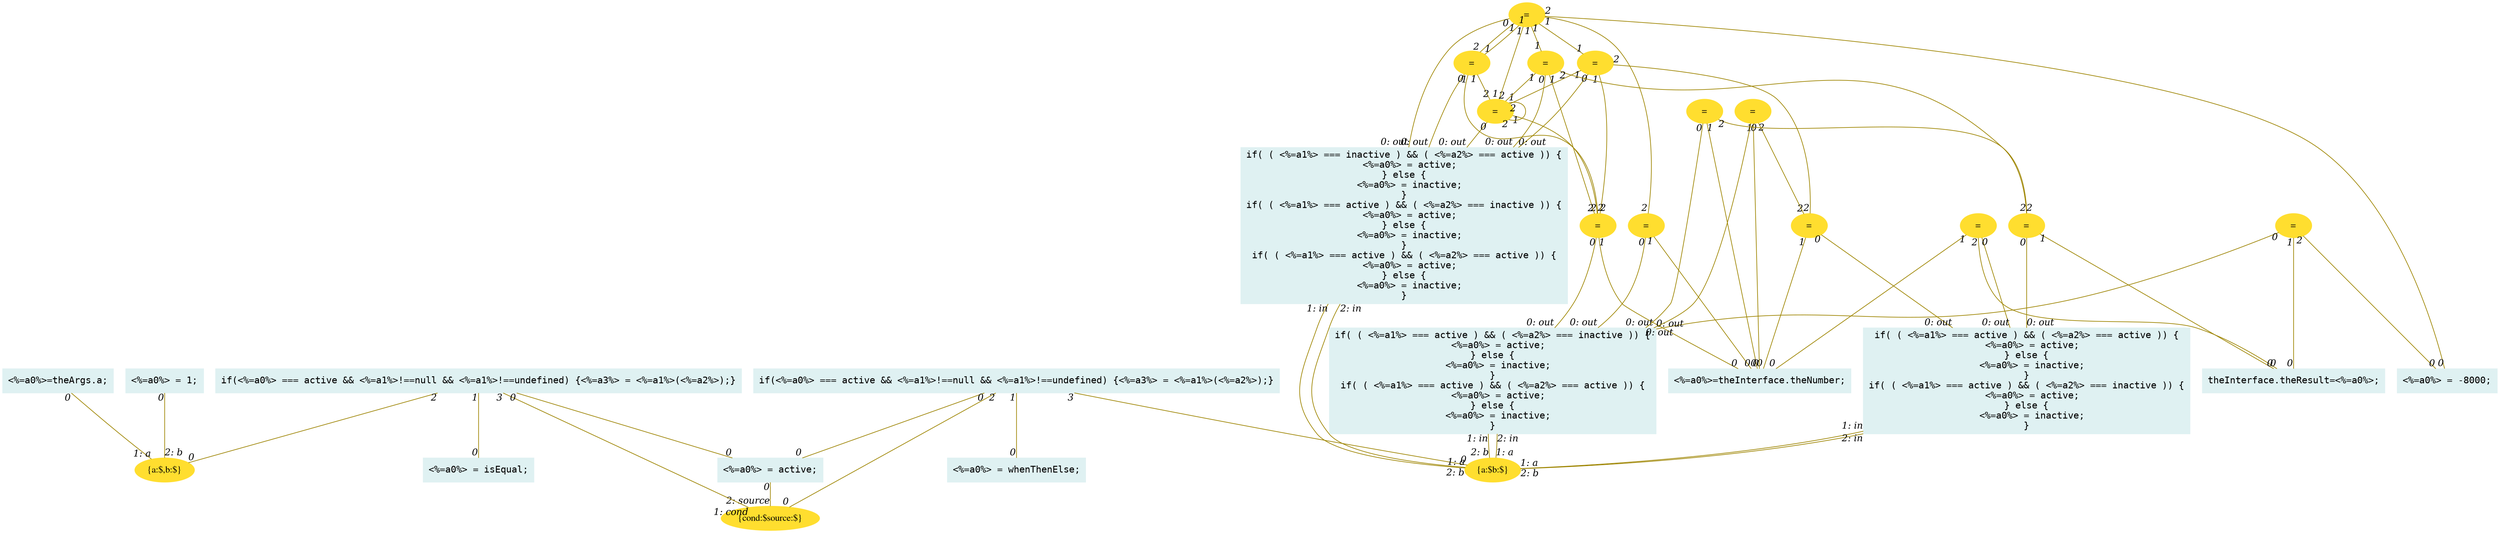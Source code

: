digraph g{node_6522 [shape="ellipse", style="filled", color="#ffde2f", fontname="Times", label="{a:$,b:$}" ]
node_6578 [shape="ellipse", style="filled", color="#ffde2f", fontname="Times", label="{cond:$source:$}" ]
node_6579 [shape="ellipse", style="filled", color="#ffde2f", fontname="Times", label="{a:$b:$}" ]
node_6628 [shape="box", style="filled", color="#dff1f2", fontname="Courier", label="<%=a0%>=theArgs.a;
" ]
node_6630 [shape="box", style="filled", color="#dff1f2", fontname="Courier", label="<%=a0%>=theInterface.theNumber;
" ]
node_6632 [shape="box", style="filled", color="#dff1f2", fontname="Courier", label="theInterface.theResult=<%=a0%>;
" ]
node_6672 [shape="box", style="filled", color="#dff1f2", fontname="Courier", label="<%=a0%> = active;
" ]
node_6680 [shape="box", style="filled", color="#dff1f2", fontname="Courier", label="<%=a0%> = isEqual;
" ]
node_6682 [shape="box", style="filled", color="#dff1f2", fontname="Courier", label="<%=a0%> = whenThenElse;
" ]
node_6684 [shape="box", style="filled", color="#dff1f2", fontname="Courier", label="<%=a0%> = 1;
" ]
node_6686 [shape="box", style="filled", color="#dff1f2", fontname="Courier", label="<%=a0%> = -8000;
" ]
node_6688 [shape="box", style="filled", color="#dff1f2", fontname="Courier", label="if(<%=a0%> === active && <%=a1%>!==null && <%=a1%>!==undefined) {<%=a3%> = <%=a1%>(<%=a2%>);}
" ]
node_6693 [shape="box", style="filled", color="#dff1f2", fontname="Courier", label="if(<%=a0%> === active && <%=a1%>!==null && <%=a1%>!==undefined) {<%=a3%> = <%=a1%>(<%=a2%>);}
" ]
node_6698 [shape="box", style="filled", color="#dff1f2", fontname="Courier", label="if( ( <%=a1%> === active ) && ( <%=a2%> === active )) {
  <%=a0%> = active;
} else {
  <%=a0%> = inactive;
}
if( ( <%=a1%> === active ) && ( <%=a2%> === inactive )) {
  <%=a0%> = active;
} else {
  <%=a0%> = inactive;
}" ]
node_6701 [shape="box", style="filled", color="#dff1f2", fontname="Courier", label="if( ( <%=a1%> === active ) && ( <%=a2%> === inactive )) {
  <%=a0%> = active;
} else {
  <%=a0%> = inactive;
}
if( ( <%=a1%> === active ) && ( <%=a2%> === active )) {
  <%=a0%> = active;
} else {
  <%=a0%> = inactive;
}" ]
node_6704 [shape="ellipse", style="filled", color="#ffde2f", fontname="Times", label="=" ]
node_6708 [shape="ellipse", style="filled", color="#ffde2f", fontname="Times", label="=" ]
node_6712 [shape="ellipse", style="filled", color="#ffde2f", fontname="Times", label="=" ]
node_6716 [shape="ellipse", style="filled", color="#ffde2f", fontname="Times", label="=" ]
node_6720 [shape="ellipse", style="filled", color="#ffde2f", fontname="Times", label="=" ]
node_6724 [shape="ellipse", style="filled", color="#ffde2f", fontname="Times", label="=" ]
node_6728 [shape="ellipse", style="filled", color="#ffde2f", fontname="Times", label="=" ]
node_6732 [shape="ellipse", style="filled", color="#ffde2f", fontname="Times", label="=" ]
node_6736 [shape="box", style="filled", color="#dff1f2", fontname="Courier", label="if( ( <%=a1%> === inactive ) && ( <%=a2%> === active )) {
  <%=a0%> = active;
} else {
  <%=a0%> = inactive;
}
if( ( <%=a1%> === active ) && ( <%=a2%> === inactive )) {
  <%=a0%> = active;
} else {
  <%=a0%> = inactive;
}
if( ( <%=a1%> === active ) && ( <%=a2%> === active )) {
  <%=a0%> = active;
} else {
  <%=a0%> = inactive;
}" ]
node_6739 [shape="ellipse", style="filled", color="#ffde2f", fontname="Times", label="=" ]
node_6743 [shape="ellipse", style="filled", color="#ffde2f", fontname="Times", label="=" ]
node_6747 [shape="ellipse", style="filled", color="#ffde2f", fontname="Times", label="=" ]
node_6751 [shape="ellipse", style="filled", color="#ffde2f", fontname="Times", label="=" ]
node_6755 [shape="ellipse", style="filled", color="#ffde2f", fontname="Times", label="=" ]
node_6628 -> node_6522 [dir=none, arrowHead=none, fontname="Times-Italic", arrowsize=1, color="#9d8400", label="",  headlabel="1: a", taillabel="0" ]
node_6672 -> node_6578 [dir=none, arrowHead=none, fontname="Times-Italic", arrowsize=1, color="#9d8400", label="",  headlabel="2: source", taillabel="0" ]
node_6684 -> node_6522 [dir=none, arrowHead=none, fontname="Times-Italic", arrowsize=1, color="#9d8400", label="",  headlabel="2: b", taillabel="0" ]
node_6688 -> node_6672 [dir=none, arrowHead=none, fontname="Times-Italic", arrowsize=1, color="#9d8400", label="",  headlabel="0", taillabel="0" ]
node_6688 -> node_6680 [dir=none, arrowHead=none, fontname="Times-Italic", arrowsize=1, color="#9d8400", label="",  headlabel="0", taillabel="1" ]
node_6688 -> node_6522 [dir=none, arrowHead=none, fontname="Times-Italic", arrowsize=1, color="#9d8400", label="",  headlabel="0", taillabel="2" ]
node_6688 -> node_6578 [dir=none, arrowHead=none, fontname="Times-Italic", arrowsize=1, color="#9d8400", label="",  headlabel="1: cond", taillabel="3" ]
node_6693 -> node_6672 [dir=none, arrowHead=none, fontname="Times-Italic", arrowsize=1, color="#9d8400", label="",  headlabel="0", taillabel="0" ]
node_6693 -> node_6682 [dir=none, arrowHead=none, fontname="Times-Italic", arrowsize=1, color="#9d8400", label="",  headlabel="0", taillabel="1" ]
node_6693 -> node_6578 [dir=none, arrowHead=none, fontname="Times-Italic", arrowsize=1, color="#9d8400", label="",  headlabel="0", taillabel="2" ]
node_6693 -> node_6579 [dir=none, arrowHead=none, fontname="Times-Italic", arrowsize=1, color="#9d8400", label="",  headlabel="0", taillabel="3" ]
node_6698 -> node_6579 [dir=none, arrowHead=none, fontname="Times-Italic", arrowsize=1, color="#9d8400", label="",  headlabel="1: a", taillabel="1: in" ]
node_6698 -> node_6579 [dir=none, arrowHead=none, fontname="Times-Italic", arrowsize=1, color="#9d8400", label="",  headlabel="2: b", taillabel="2: in" ]
node_6701 -> node_6579 [dir=none, arrowHead=none, fontname="Times-Italic", arrowsize=1, color="#9d8400", label="",  headlabel="2: b", taillabel="1: in" ]
node_6701 -> node_6579 [dir=none, arrowHead=none, fontname="Times-Italic", arrowsize=1, color="#9d8400", label="",  headlabel="1: a", taillabel="2: in" ]
node_6704 -> node_6698 [dir=none, arrowHead=none, fontname="Times-Italic", arrowsize=1, color="#9d8400", label="",  headlabel="0: out", taillabel="0" ]
node_6708 -> node_6698 [dir=none, arrowHead=none, fontname="Times-Italic", arrowsize=1, color="#9d8400", label="",  headlabel="0: out", taillabel="0" ]
node_6712 -> node_6698 [dir=none, arrowHead=none, fontname="Times-Italic", arrowsize=1, color="#9d8400", label="",  headlabel="0: out", taillabel="0" ]
node_6716 -> node_6701 [dir=none, arrowHead=none, fontname="Times-Italic", arrowsize=1, color="#9d8400", label="",  headlabel="0: out", taillabel="0" ]
node_6720 -> node_6701 [dir=none, arrowHead=none, fontname="Times-Italic", arrowsize=1, color="#9d8400", label="",  headlabel="0: out", taillabel="0" ]
node_6724 -> node_6686 [dir=none, arrowHead=none, fontname="Times-Italic", arrowsize=1, color="#9d8400", label="",  headlabel="0", taillabel="2" ]
node_6724 -> node_6701 [dir=none, arrowHead=none, fontname="Times-Italic", arrowsize=1, color="#9d8400", label="",  headlabel="0: out", taillabel="0" ]
node_6728 -> node_6708 [dir=none, arrowHead=none, fontname="Times-Italic", arrowsize=1, color="#9d8400", label="",  headlabel="2", taillabel="2" ]
node_6728 -> node_6701 [dir=none, arrowHead=none, fontname="Times-Italic", arrowsize=1, color="#9d8400", label="",  headlabel="0: out", taillabel="0" ]
node_6732 -> node_6712 [dir=none, arrowHead=none, fontname="Times-Italic", arrowsize=1, color="#9d8400", label="",  headlabel="2", taillabel="2" ]
node_6732 -> node_6701 [dir=none, arrowHead=none, fontname="Times-Italic", arrowsize=1, color="#9d8400", label="",  headlabel="0: out", taillabel="0" ]
node_6736 -> node_6579 [dir=none, arrowHead=none, fontname="Times-Italic", arrowsize=1, color="#9d8400", label="",  headlabel="2: b", taillabel="1: in" ]
node_6736 -> node_6579 [dir=none, arrowHead=none, fontname="Times-Italic", arrowsize=1, color="#9d8400", label="",  headlabel="1: a", taillabel="2: in" ]
node_6739 -> node_6736 [dir=none, arrowHead=none, fontname="Times-Italic", arrowsize=1, color="#9d8400", label="",  headlabel="0: out", taillabel="0" ]
node_6743 -> node_6736 [dir=none, arrowHead=none, fontname="Times-Italic", arrowsize=1, color="#9d8400", label="",  headlabel="0: out", taillabel="0" ]
node_6747 -> node_6686 [dir=none, arrowHead=none, fontname="Times-Italic", arrowsize=1, color="#9d8400", label="",  headlabel="0", taillabel="2" ]
node_6747 -> node_6736 [dir=none, arrowHead=none, fontname="Times-Italic", arrowsize=1, color="#9d8400", label="",  headlabel="0: out", taillabel="0" ]
node_6751 -> node_6708 [dir=none, arrowHead=none, fontname="Times-Italic", arrowsize=1, color="#9d8400", label="",  headlabel="2", taillabel="2" ]
node_6751 -> node_6736 [dir=none, arrowHead=none, fontname="Times-Italic", arrowsize=1, color="#9d8400", label="",  headlabel="0: out", taillabel="0" ]
node_6755 -> node_6712 [dir=none, arrowHead=none, fontname="Times-Italic", arrowsize=1, color="#9d8400", label="",  headlabel="2", taillabel="2" ]
node_6755 -> node_6736 [dir=none, arrowHead=none, fontname="Times-Italic", arrowsize=1, color="#9d8400", label="",  headlabel="0: out", taillabel="0" ]
node_6704 -> node_6630 [dir=none, arrowHead=none, fontname="Times-Italic", arrowsize=1, color="#9d8400", label="",  headlabel="0", taillabel="1" ]
node_6708 -> node_6630 [dir=none, arrowHead=none, fontname="Times-Italic", arrowsize=1, color="#9d8400", label="",  headlabel="0", taillabel="1" ]
node_6716 -> node_6630 [dir=none, arrowHead=none, fontname="Times-Italic", arrowsize=1, color="#9d8400", label="",  headlabel="0", taillabel="1" ]
node_6720 -> node_6630 [dir=none, arrowHead=none, fontname="Times-Italic", arrowsize=1, color="#9d8400", label="",  headlabel="0", taillabel="1" ]
node_6728 -> node_6630 [dir=none, arrowHead=none, fontname="Times-Italic", arrowsize=1, color="#9d8400", label="",  headlabel="0", taillabel="1" ]
node_6732 -> node_6630 [dir=none, arrowHead=none, fontname="Times-Italic", arrowsize=1, color="#9d8400", label="",  headlabel="0", taillabel="1" ]
node_6712 -> node_6632 [dir=none, arrowHead=none, fontname="Times-Italic", arrowsize=1, color="#9d8400", label="",  headlabel="0", taillabel="1" ]
node_6724 -> node_6632 [dir=none, arrowHead=none, fontname="Times-Italic", arrowsize=1, color="#9d8400", label="",  headlabel="0", taillabel="1" ]
node_6704 -> node_6632 [dir=none, arrowHead=none, fontname="Times-Italic", arrowsize=1, color="#9d8400", label="",  headlabel="0", taillabel="2" ]
node_6739 -> node_6716 [dir=none, arrowHead=none, fontname="Times-Italic", arrowsize=1, color="#9d8400", label="",  headlabel="2", taillabel="1" ]
node_6739 -> node_6739 [dir=none, arrowHead=none, fontname="Times-Italic", arrowsize=1, color="#9d8400", label="",  headlabel="2", taillabel="1" ]
node_6743 -> node_6716 [dir=none, arrowHead=none, fontname="Times-Italic", arrowsize=1, color="#9d8400", label="",  headlabel="2", taillabel="1" ]
node_6743 -> node_6739 [dir=none, arrowHead=none, fontname="Times-Italic", arrowsize=1, color="#9d8400", label="",  headlabel="2", taillabel="1" ]
node_6751 -> node_6716 [dir=none, arrowHead=none, fontname="Times-Italic", arrowsize=1, color="#9d8400", label="",  headlabel="2", taillabel="1" ]
node_6751 -> node_6739 [dir=none, arrowHead=none, fontname="Times-Italic", arrowsize=1, color="#9d8400", label="",  headlabel="2", taillabel="1" ]
node_6755 -> node_6716 [dir=none, arrowHead=none, fontname="Times-Italic", arrowsize=1, color="#9d8400", label="",  headlabel="2", taillabel="1" ]
node_6755 -> node_6739 [dir=none, arrowHead=none, fontname="Times-Italic", arrowsize=1, color="#9d8400", label="",  headlabel="2", taillabel="1" ]
node_6747 -> node_6720 [dir=none, arrowHead=none, fontname="Times-Italic", arrowsize=1, color="#9d8400", label="",  headlabel="2", taillabel="1" ]
node_6747 -> node_6743 [dir=none, arrowHead=none, fontname="Times-Italic", arrowsize=1, color="#9d8400", label="",  headlabel="2", taillabel="1" ]
node_6747 -> node_6739 [dir=none, arrowHead=none, fontname="Times-Italic", arrowsize=1, color="#9d8400", label="",  headlabel="1", taillabel="1" ]
node_6747 -> node_6743 [dir=none, arrowHead=none, fontname="Times-Italic", arrowsize=1, color="#9d8400", label="",  headlabel="1", taillabel="1" ]
node_6747 -> node_6751 [dir=none, arrowHead=none, fontname="Times-Italic", arrowsize=1, color="#9d8400", label="",  headlabel="1", taillabel="1" ]
node_6747 -> node_6755 [dir=none, arrowHead=none, fontname="Times-Italic", arrowsize=1, color="#9d8400", label="",  headlabel="1", taillabel="1" ]
}